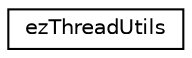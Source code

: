 digraph "Graphical Class Hierarchy"
{
 // LATEX_PDF_SIZE
  edge [fontname="Helvetica",fontsize="10",labelfontname="Helvetica",labelfontsize="10"];
  node [fontname="Helvetica",fontsize="10",shape=record];
  rankdir="LR";
  Node0 [label="ezThreadUtils",height=0.2,width=0.4,color="black", fillcolor="white", style="filled",URL="$d4/d1d/classez_thread_utils.htm",tooltip="Contains general thread functions."];
}
